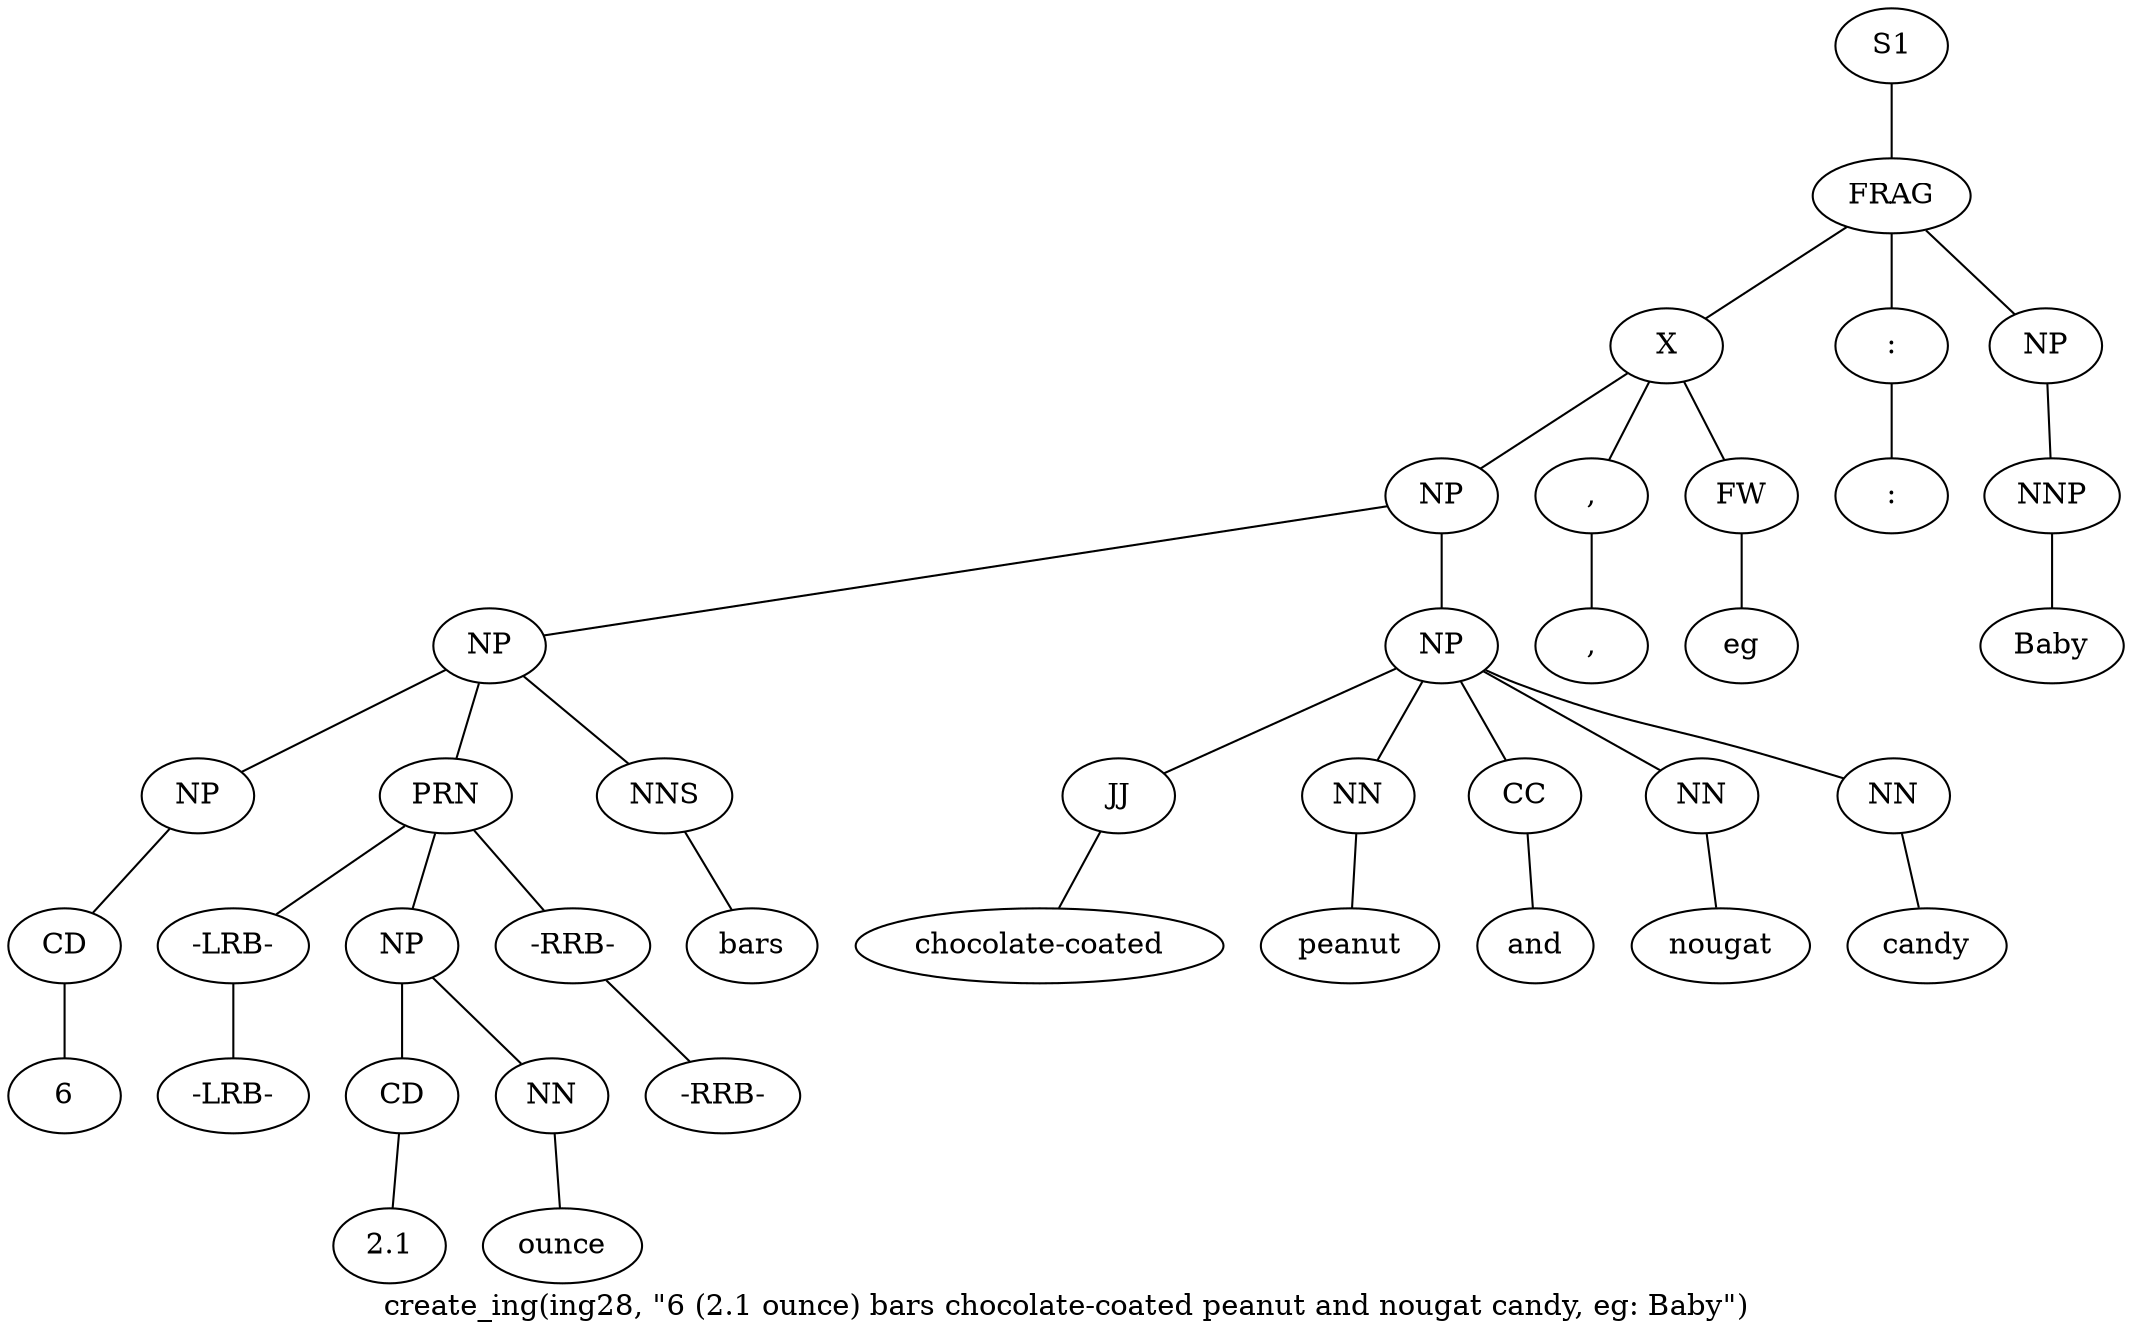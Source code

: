 graph SyntaxGraph {
	label = "create_ing(ing28, \"6 (2.1 ounce) bars chocolate-coated peanut and nougat candy, eg: Baby\")";
	Node0 [label="S1"];
	Node1 [label="FRAG"];
	Node2 [label="X"];
	Node3 [label="NP"];
	Node4 [label="NP"];
	Node5 [label="NP"];
	Node6 [label="CD"];
	Node7 [label="6"];
	Node8 [label="PRN"];
	Node9 [label="-LRB-"];
	Node10 [label="-LRB-"];
	Node11 [label="NP"];
	Node12 [label="CD"];
	Node13 [label="2.1"];
	Node14 [label="NN"];
	Node15 [label="ounce"];
	Node16 [label="-RRB-"];
	Node17 [label="-RRB-"];
	Node18 [label="NNS"];
	Node19 [label="bars"];
	Node20 [label="NP"];
	Node21 [label="JJ"];
	Node22 [label="chocolate-coated"];
	Node23 [label="NN"];
	Node24 [label="peanut"];
	Node25 [label="CC"];
	Node26 [label="and"];
	Node27 [label="NN"];
	Node28 [label="nougat"];
	Node29 [label="NN"];
	Node30 [label="candy"];
	Node31 [label=","];
	Node32 [label=","];
	Node33 [label="FW"];
	Node34 [label="eg"];
	Node35 [label=":"];
	Node36 [label=":"];
	Node37 [label="NP"];
	Node38 [label="NNP"];
	Node39 [label="Baby"];

	Node0 -- Node1;
	Node1 -- Node2;
	Node1 -- Node35;
	Node1 -- Node37;
	Node2 -- Node3;
	Node2 -- Node31;
	Node2 -- Node33;
	Node3 -- Node4;
	Node3 -- Node20;
	Node4 -- Node5;
	Node4 -- Node8;
	Node4 -- Node18;
	Node5 -- Node6;
	Node6 -- Node7;
	Node8 -- Node9;
	Node8 -- Node11;
	Node8 -- Node16;
	Node9 -- Node10;
	Node11 -- Node12;
	Node11 -- Node14;
	Node12 -- Node13;
	Node14 -- Node15;
	Node16 -- Node17;
	Node18 -- Node19;
	Node20 -- Node21;
	Node20 -- Node23;
	Node20 -- Node25;
	Node20 -- Node27;
	Node20 -- Node29;
	Node21 -- Node22;
	Node23 -- Node24;
	Node25 -- Node26;
	Node27 -- Node28;
	Node29 -- Node30;
	Node31 -- Node32;
	Node33 -- Node34;
	Node35 -- Node36;
	Node37 -- Node38;
	Node38 -- Node39;
}